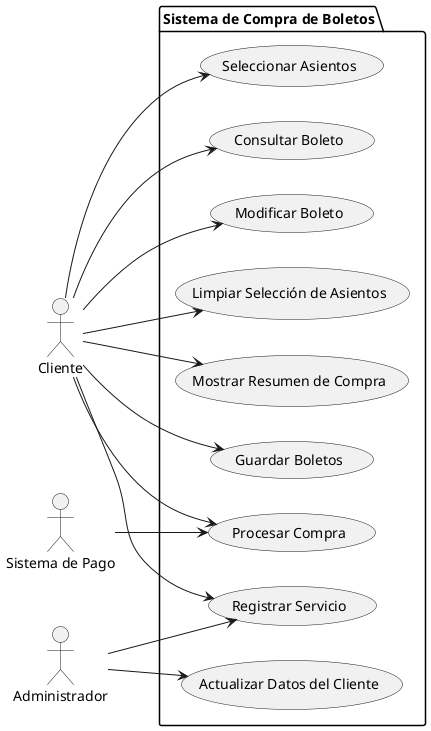 @startuml caso_de_uso
left to right direction

actor Cliente
actor Administrador
actor "Sistema de Pago" as SistemaPago

package "Sistema de Compra de Boletos" {
    usecase "Registrar Servicio" as UC1
    usecase "Seleccionar Asientos" as UC2
    usecase "Procesar Compra" as UC3
    usecase "Consultar Boleto" as UC4
    usecase "Modificar Boleto" as UC5
    usecase "Limpiar Selección de Asientos" as UC6
    usecase "Mostrar Resumen de Compra" as UC7
    usecase "Guardar Boletos" as UC8
    usecase "Actualizar Datos del Cliente" as UC9
}

Cliente --> UC1
Cliente --> UC2
Cliente --> UC3
Cliente --> UC4
Cliente --> UC5
Cliente --> UC6
Cliente --> UC7
Cliente --> UC8
SistemaPago --> UC3
Administrador --> UC1
Administrador --> UC9

@enduml
